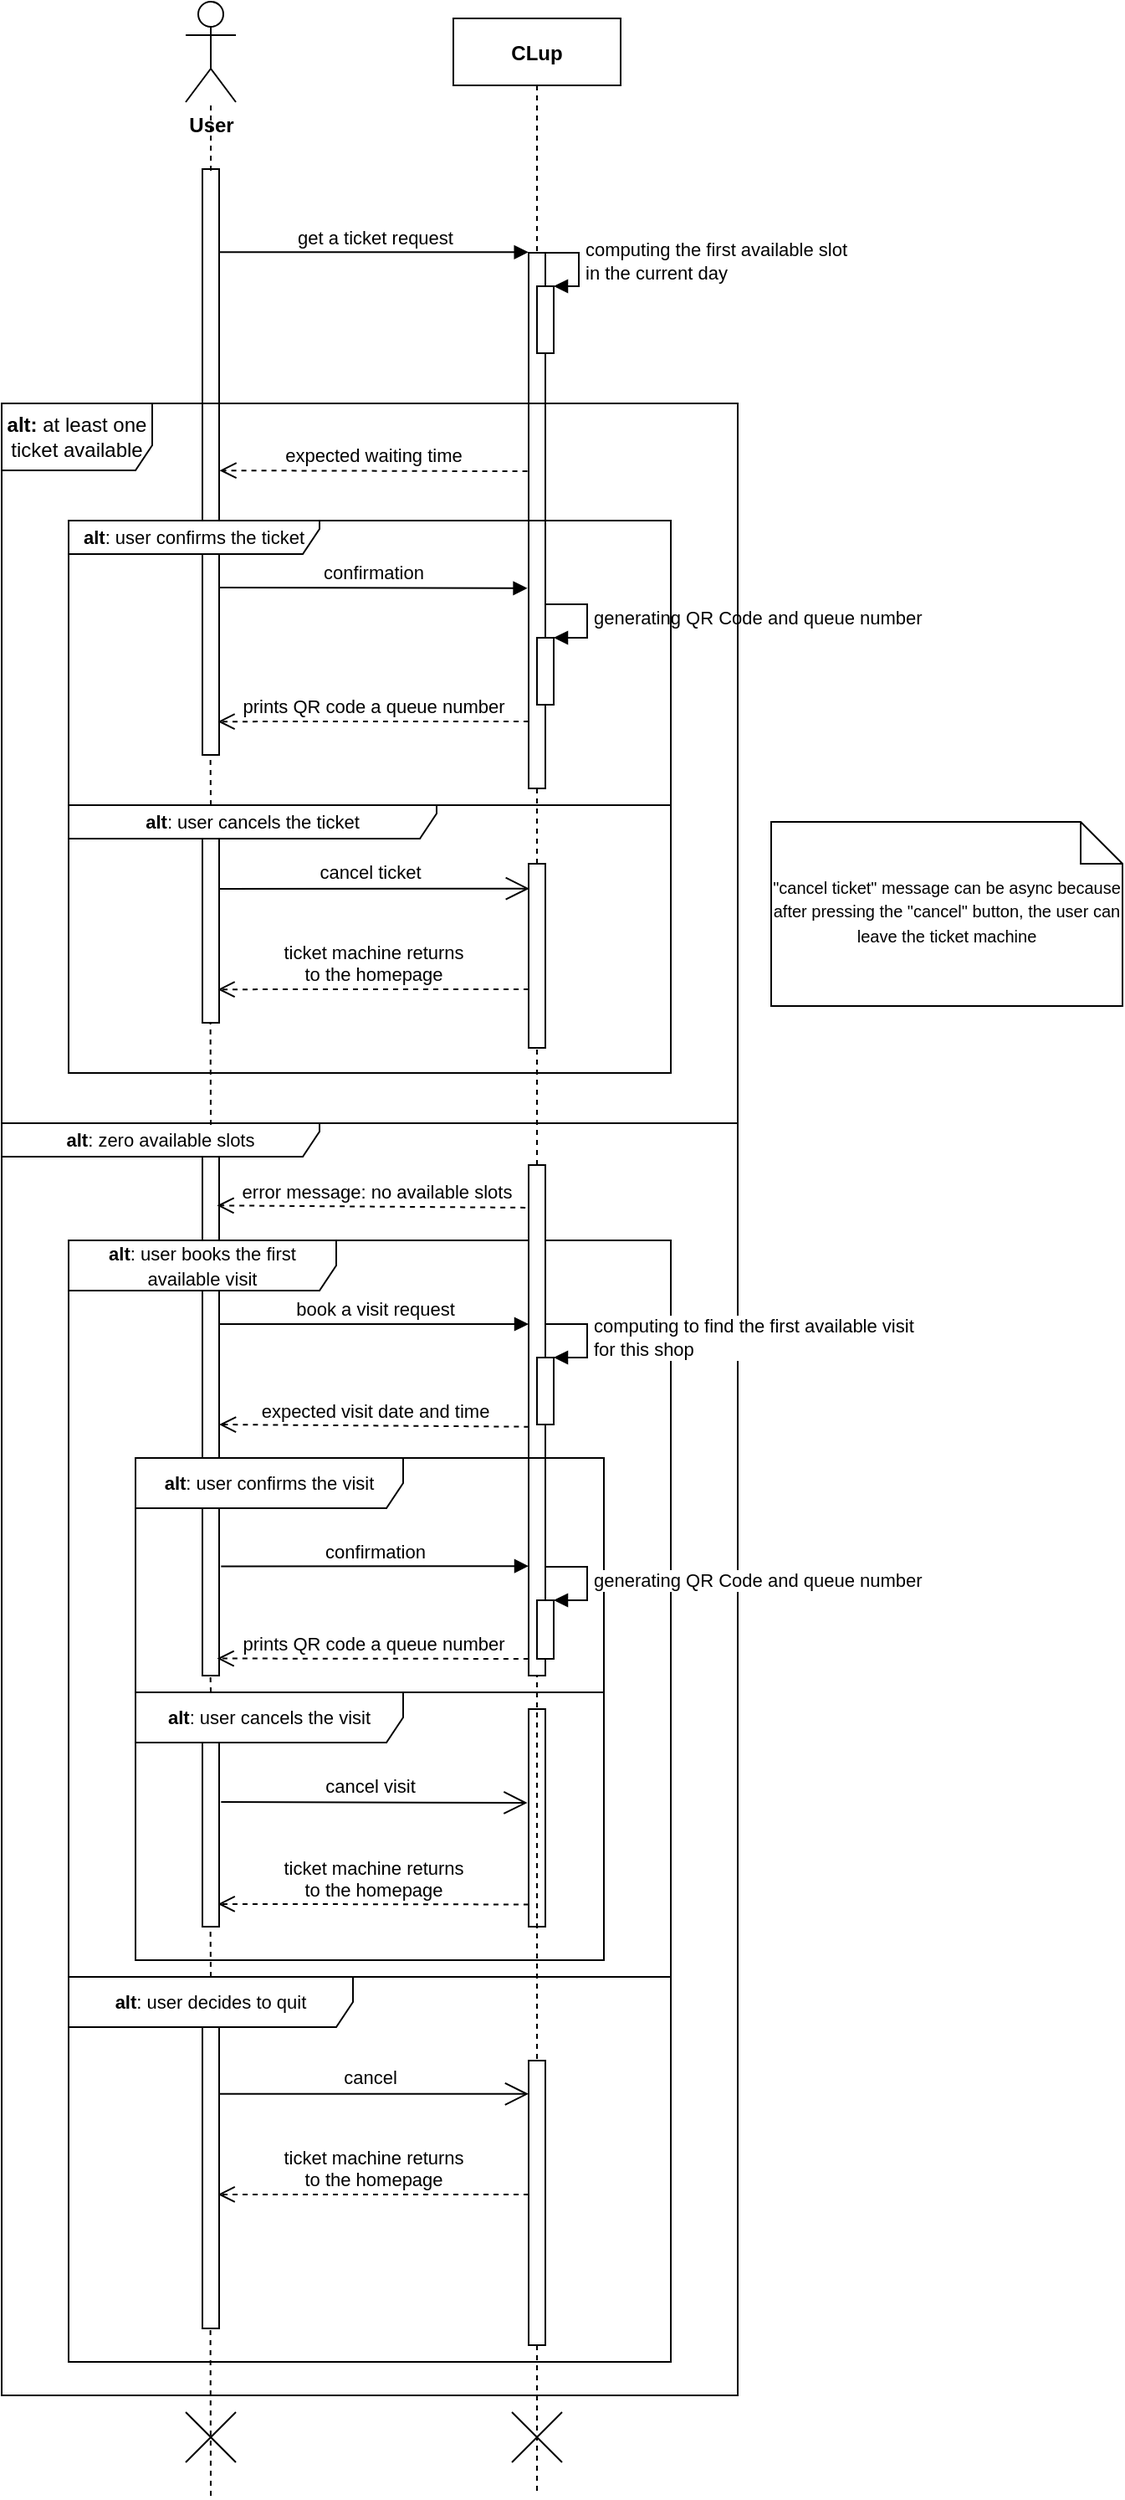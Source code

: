 <mxfile version="13.10.6" type="device"><diagram id="Xy06H6J3b1NjJzIEtmk2" name="Page-1"><mxGraphModel dx="1166" dy="629" grid="1" gridSize="10" guides="1" tooltips="1" connect="1" arrows="1" fold="1" page="1" pageScale="1" pageWidth="827" pageHeight="1169" math="0" shadow="0"><root><mxCell id="0"/><mxCell id="1" parent="0"/><mxCell id="Pmk7W9zxHr3FjEG6qm5b-41" value="" style="html=1;points=[];perimeter=orthogonalPerimeter;fillColor=none;" vertex="1" parent="1"><mxGeometry x="250" y="760" width="10" height="310" as="geometry"/></mxCell><mxCell id="qb0nDhDS1b2WqUU28T9N-37" value="&lt;font style=&quot;font-size: 11px&quot;&gt;&lt;b&gt;alt&lt;/b&gt;: zero available slots&lt;/font&gt;" style="shape=umlFrame;whiteSpace=wrap;html=1;width=190;height=20;" parent="1" vertex="1"><mxGeometry x="130" y="740" width="440" height="760" as="geometry"/></mxCell><mxCell id="Pmk7W9zxHr3FjEG6qm5b-39" value="" style="html=1;points=[];perimeter=orthogonalPerimeter;fillColor=none;" vertex="1" parent="1"><mxGeometry x="250" y="170" width="10" height="350" as="geometry"/></mxCell><mxCell id="Pmk7W9zxHr3FjEG6qm5b-13" value="&lt;font style=&quot;font-size: 11px&quot;&gt;&lt;b&gt;alt&lt;/b&gt;: user books the first available visit&lt;/font&gt;" style="shape=umlFrame;whiteSpace=wrap;html=1;width=160;height=30;" vertex="1" parent="1"><mxGeometry x="170" y="810" width="360" height="440" as="geometry"/></mxCell><mxCell id="Pmk7W9zxHr3FjEG6qm5b-21" value="&lt;font style=&quot;font-size: 11px&quot;&gt;&lt;b&gt;alt&lt;/b&gt;: user cancels the visit&lt;/font&gt;" style="shape=umlFrame;whiteSpace=wrap;html=1;width=160;height=30;" vertex="1" parent="1"><mxGeometry x="210" y="1080" width="280" height="160" as="geometry"/></mxCell><mxCell id="qb0nDhDS1b2WqUU28T9N-1" value="CLup" style="shape=umlLifeline;perimeter=lifelinePerimeter;container=1;collapsible=0;recursiveResize=0;rounded=0;shadow=0;strokeWidth=1;fontStyle=1" parent="1" vertex="1"><mxGeometry x="400" y="80" width="100" height="1480" as="geometry"/></mxCell><mxCell id="qb0nDhDS1b2WqUU28T9N-2" value="" style="html=1;points=[];perimeter=orthogonalPerimeter;" parent="qb0nDhDS1b2WqUU28T9N-1" vertex="1"><mxGeometry x="45" y="140" width="10" height="320" as="geometry"/></mxCell><mxCell id="qb0nDhDS1b2WqUU28T9N-7" value="" style="html=1;points=[];perimeter=orthogonalPerimeter;" parent="qb0nDhDS1b2WqUU28T9N-1" vertex="1"><mxGeometry x="45" y="1060" width="10" as="geometry"/></mxCell><mxCell id="qb0nDhDS1b2WqUU28T9N-8" value="" style="shape=umlDestroy;" parent="qb0nDhDS1b2WqUU28T9N-1" vertex="1"><mxGeometry x="35" y="1430" width="30" height="30" as="geometry"/></mxCell><mxCell id="qb0nDhDS1b2WqUU28T9N-46" value="" style="html=1;points=[];perimeter=orthogonalPerimeter;" parent="qb0nDhDS1b2WqUU28T9N-1" vertex="1"><mxGeometry x="50" y="160" width="10" height="40" as="geometry"/></mxCell><mxCell id="qb0nDhDS1b2WqUU28T9N-47" value="computing the first available slot&lt;br&gt;in the current day" style="edgeStyle=orthogonalEdgeStyle;html=1;align=left;spacingLeft=2;endArrow=block;rounded=0;entryX=1;entryY=0;" parent="qb0nDhDS1b2WqUU28T9N-1" target="qb0nDhDS1b2WqUU28T9N-46" edge="1"><mxGeometry relative="1" as="geometry"><mxPoint x="50" y="140" as="sourcePoint"/><Array as="points"><mxPoint x="75" y="140"/></Array></mxGeometry></mxCell><mxCell id="qb0nDhDS1b2WqUU28T9N-51" value="generating QR Code and queue number" style="edgeStyle=orthogonalEdgeStyle;html=1;align=left;spacingLeft=2;endArrow=block;rounded=0;entryX=1;entryY=0;" parent="qb0nDhDS1b2WqUU28T9N-1" target="qb0nDhDS1b2WqUU28T9N-50" edge="1"><mxGeometry relative="1" as="geometry"><mxPoint x="55" y="350" as="sourcePoint"/><Array as="points"><mxPoint x="80" y="350"/></Array></mxGeometry></mxCell><mxCell id="qb0nDhDS1b2WqUU28T9N-50" value="" style="html=1;points=[];perimeter=orthogonalPerimeter;" parent="qb0nDhDS1b2WqUU28T9N-1" vertex="1"><mxGeometry x="50" y="370" width="10" height="40" as="geometry"/></mxCell><mxCell id="Pmk7W9zxHr3FjEG6qm5b-49" value="" style="html=1;points=[];perimeter=orthogonalPerimeter;fillColor=none;" vertex="1" parent="qb0nDhDS1b2WqUU28T9N-1"><mxGeometry x="45" y="1010" width="10" height="130" as="geometry"/></mxCell><mxCell id="qb0nDhDS1b2WqUU28T9N-10" value="get a ticket request" style="html=1;verticalAlign=bottom;endArrow=block;entryX=-0.014;entryY=-0.001;entryDx=0;entryDy=0;entryPerimeter=0;" parent="1" target="qb0nDhDS1b2WqUU28T9N-2" edge="1"><mxGeometry width="80" relative="1" as="geometry"><mxPoint x="260" y="219.68" as="sourcePoint"/><mxPoint x="420" y="216" as="targetPoint"/></mxGeometry></mxCell><mxCell id="qb0nDhDS1b2WqUU28T9N-23" value="" style="shape=umlDestroy;" parent="1" vertex="1"><mxGeometry x="240" y="1510" width="30" height="30" as="geometry"/></mxCell><mxCell id="qb0nDhDS1b2WqUU28T9N-48" value="expected waiting time" style="html=1;verticalAlign=bottom;endArrow=open;dashed=1;endSize=8;strokeColor=#000000;entryX=1.033;entryY=0.405;entryDx=0;entryDy=0;entryPerimeter=0;exitX=-0.071;exitY=0.408;exitDx=0;exitDy=0;exitPerimeter=0;" parent="1" edge="1" source="qb0nDhDS1b2WqUU28T9N-2"><mxGeometry relative="1" as="geometry"><mxPoint x="410" y="350" as="sourcePoint"/><mxPoint x="260.22" y="350.07" as="targetPoint"/></mxGeometry></mxCell><mxCell id="qb0nDhDS1b2WqUU28T9N-49" value="confirmation" style="html=1;verticalAlign=bottom;endArrow=block;entryX=-0.071;entryY=0.234;entryDx=0;entryDy=0;entryPerimeter=0;" parent="1" edge="1"><mxGeometry width="80" relative="1" as="geometry"><mxPoint x="260" y="420" as="sourcePoint"/><mxPoint x="444.29" y="420.42" as="targetPoint"/></mxGeometry></mxCell><mxCell id="qb0nDhDS1b2WqUU28T9N-52" value="prints QR code a queue number" style="html=1;verticalAlign=bottom;endArrow=open;dashed=1;endSize=8;strokeColor=#000000;entryX=1.033;entryY=0.405;entryDx=0;entryDy=0;entryPerimeter=0;" parent="1" edge="1"><mxGeometry relative="1" as="geometry"><mxPoint x="445" y="500" as="sourcePoint"/><mxPoint x="259.22" y="500.07" as="targetPoint"/></mxGeometry></mxCell><mxCell id="Pmk7W9zxHr3FjEG6qm5b-3" value="" style="html=1;points=[];perimeter=orthogonalPerimeter;" vertex="1" parent="1"><mxGeometry x="445" y="585" width="10" height="110" as="geometry"/></mxCell><mxCell id="Pmk7W9zxHr3FjEG6qm5b-5" value="ticket machine returns &lt;br&gt;to the homepage" style="html=1;verticalAlign=bottom;endArrow=open;dashed=1;endSize=8;strokeColor=#000000;entryX=1.033;entryY=0.405;entryDx=0;entryDy=0;entryPerimeter=0;" edge="1" parent="1"><mxGeometry relative="1" as="geometry"><mxPoint x="445" y="660" as="sourcePoint"/><mxPoint x="259.22" y="660.07" as="targetPoint"/></mxGeometry></mxCell><mxCell id="Pmk7W9zxHr3FjEG6qm5b-8" value="" style="endArrow=open;endFill=1;endSize=12;html=1;entryX=0.043;entryY=0.135;entryDx=0;entryDy=0;entryPerimeter=0;" edge="1" parent="1" target="Pmk7W9zxHr3FjEG6qm5b-3"><mxGeometry width="160" relative="1" as="geometry"><mxPoint x="260" y="600" as="sourcePoint"/><mxPoint x="420" y="600" as="targetPoint"/></mxGeometry></mxCell><mxCell id="Pmk7W9zxHr3FjEG6qm5b-9" value="cancel ticket" style="edgeLabel;html=1;align=center;verticalAlign=middle;resizable=0;points=[];" vertex="1" connectable="0" parent="Pmk7W9zxHr3FjEG6qm5b-8"><mxGeometry x="-0.14" y="1" relative="1" as="geometry"><mxPoint x="10" y="-8.94" as="offset"/></mxGeometry></mxCell><mxCell id="Pmk7W9zxHr3FjEG6qm5b-11" value="&lt;font style=&quot;font-size: 10px&quot;&gt;&quot;cancel ticket&quot; message can be async because after pressing the &quot;cancel&quot; button, the user can leave the ticket machine&lt;/font&gt;" style="shape=note2;boundedLbl=1;whiteSpace=wrap;html=1;size=25;verticalAlign=top;align=center;" vertex="1" parent="1"><mxGeometry x="590" y="560" width="210" height="110" as="geometry"/></mxCell><mxCell id="Pmk7W9zxHr3FjEG6qm5b-12" value="error message: no available slots" style="html=1;verticalAlign=bottom;endArrow=open;dashed=1;endSize=8;strokeColor=#000000;entryX=0.871;entryY=0.465;entryDx=0;entryDy=0;entryPerimeter=0;exitX=-0.071;exitY=0.408;exitDx=0;exitDy=0;exitPerimeter=0;" edge="1" parent="1"><mxGeometry relative="1" as="geometry"><mxPoint x="449.07" y="790.49" as="sourcePoint"/><mxPoint x="258.71" y="789.15" as="targetPoint"/></mxGeometry></mxCell><mxCell id="Pmk7W9zxHr3FjEG6qm5b-14" value="book a visit request" style="html=1;verticalAlign=bottom;endArrow=block;" edge="1" parent="1" target="Pmk7W9zxHr3FjEG6qm5b-15"><mxGeometry width="80" relative="1" as="geometry"><mxPoint x="260" y="860" as="sourcePoint"/><mxPoint x="445" y="880.0" as="targetPoint"/></mxGeometry></mxCell><mxCell id="Pmk7W9zxHr3FjEG6qm5b-15" value="" style="html=1;points=[];perimeter=orthogonalPerimeter;" vertex="1" parent="1"><mxGeometry x="445" y="765" width="10" height="305" as="geometry"/></mxCell><mxCell id="Pmk7W9zxHr3FjEG6qm5b-17" value="expected visit date and time" style="html=1;verticalAlign=bottom;endArrow=open;dashed=1;endSize=8;strokeColor=#000000;exitX=-0.071;exitY=0.408;exitDx=0;exitDy=0;exitPerimeter=0;" edge="1" parent="1"><mxGeometry relative="1" as="geometry"><mxPoint x="445.18" y="921.34" as="sourcePoint"/><mxPoint x="260" y="920" as="targetPoint"/></mxGeometry></mxCell><mxCell id="Pmk7W9zxHr3FjEG6qm5b-18" value="&lt;font style=&quot;font-size: 11px&quot;&gt;&lt;b&gt;alt&lt;/b&gt;: user confirms the visit&lt;/font&gt;" style="shape=umlFrame;whiteSpace=wrap;html=1;width=160;height=30;" vertex="1" parent="1"><mxGeometry x="210" y="940" width="280" height="140" as="geometry"/></mxCell><mxCell id="Pmk7W9zxHr3FjEG6qm5b-19" value="confirmation" style="html=1;verticalAlign=bottom;endArrow=block;entryX=-0.1;entryY=0.258;entryDx=0;entryDy=0;entryPerimeter=0;" edge="1" parent="1"><mxGeometry width="80" relative="1" as="geometry"><mxPoint x="261.14" y="1004.77" as="sourcePoint"/><mxPoint x="445" y="1004.58" as="targetPoint"/></mxGeometry></mxCell><mxCell id="Pmk7W9zxHr3FjEG6qm5b-20" value="prints QR code a queue number" style="html=1;verticalAlign=bottom;endArrow=open;dashed=1;endSize=8;strokeColor=#000000;entryX=0.876;entryY=0.967;entryDx=0;entryDy=0;entryPerimeter=0;exitX=0.839;exitY=0.857;exitDx=0;exitDy=0;exitPerimeter=0;" edge="1" parent="1" source="Pmk7W9zxHr3FjEG6qm5b-18" target="Pmk7W9zxHr3FjEG6qm5b-41"><mxGeometry relative="1" as="geometry"><mxPoint x="445" y="1039.58" as="sourcePoint"/><mxPoint x="259.22" y="1039.65" as="targetPoint"/></mxGeometry></mxCell><mxCell id="Pmk7W9zxHr3FjEG6qm5b-22" value="" style="endArrow=open;endFill=1;endSize=12;html=1;exitX=1.117;exitY=0.737;exitDx=0;exitDy=0;exitPerimeter=0;entryX=-0.072;entryY=0.431;entryDx=0;entryDy=0;entryPerimeter=0;" edge="1" parent="1" target="Pmk7W9zxHr3FjEG6qm5b-49"><mxGeometry width="160" relative="1" as="geometry"><mxPoint x="261.17" y="1145.47" as="sourcePoint"/><mxPoint x="430" y="1145" as="targetPoint"/></mxGeometry></mxCell><mxCell id="Pmk7W9zxHr3FjEG6qm5b-23" value="cancel visit" style="edgeLabel;html=1;align=center;verticalAlign=middle;resizable=0;points=[];" vertex="1" connectable="0" parent="Pmk7W9zxHr3FjEG6qm5b-22"><mxGeometry x="-0.14" y="1" relative="1" as="geometry"><mxPoint x="10.43" y="-8.94" as="offset"/></mxGeometry></mxCell><mxCell id="Pmk7W9zxHr3FjEG6qm5b-24" value="ticket machine returns &lt;br&gt;to the homepage" style="html=1;verticalAlign=bottom;endArrow=open;dashed=1;endSize=8;strokeColor=#000000;entryX=0.248;entryY=0.901;entryDx=0;entryDy=0;entryPerimeter=0;exitX=-0.003;exitY=0.898;exitDx=0;exitDy=0;exitPerimeter=0;" edge="1" parent="1" source="Pmk7W9zxHr3FjEG6qm5b-49" target="Pmk7W9zxHr3FjEG6qm5b-13"><mxGeometry relative="1" as="geometry"><mxPoint x="440" y="1206" as="sourcePoint"/><mxPoint x="259.22" y="1160.07" as="targetPoint"/></mxGeometry></mxCell><mxCell id="Pmk7W9zxHr3FjEG6qm5b-25" value="&lt;font style=&quot;font-size: 11px&quot;&gt;&lt;b&gt;alt&lt;/b&gt;: user decides to quit&lt;/font&gt;" style="shape=umlFrame;whiteSpace=wrap;html=1;width=170;height=30;" vertex="1" parent="1"><mxGeometry x="170" y="1250" width="360" height="230" as="geometry"/></mxCell><mxCell id="Pmk7W9zxHr3FjEG6qm5b-27" value="" style="html=1;points=[];perimeter=orthogonalPerimeter;" vertex="1" parent="1"><mxGeometry x="445" y="1300" width="10" height="170" as="geometry"/></mxCell><mxCell id="Pmk7W9zxHr3FjEG6qm5b-28" value="" style="endArrow=open;endFill=1;endSize=12;html=1;exitX=0.249;exitY=0.304;exitDx=0;exitDy=0;exitPerimeter=0;" edge="1" parent="1" source="Pmk7W9zxHr3FjEG6qm5b-25" target="Pmk7W9zxHr3FjEG6qm5b-27"><mxGeometry width="160" relative="1" as="geometry"><mxPoint x="259.57" y="1274.73" as="sourcePoint"/><mxPoint x="445" y="1274.58" as="targetPoint"/></mxGeometry></mxCell><mxCell id="Pmk7W9zxHr3FjEG6qm5b-29" value="cancel" style="edgeLabel;html=1;align=center;verticalAlign=middle;resizable=0;points=[];" vertex="1" connectable="0" parent="Pmk7W9zxHr3FjEG6qm5b-28"><mxGeometry x="-0.14" y="1" relative="1" as="geometry"><mxPoint x="10.43" y="-8.94" as="offset"/></mxGeometry></mxCell><mxCell id="Pmk7W9zxHr3FjEG6qm5b-30" value="ticket machine returns &lt;br&gt;to the homepage" style="html=1;verticalAlign=bottom;endArrow=open;dashed=1;endSize=8;strokeColor=#000000;entryX=0.248;entryY=0.565;entryDx=0;entryDy=0;entryPerimeter=0;" edge="1" parent="1" source="Pmk7W9zxHr3FjEG6qm5b-27" target="Pmk7W9zxHr3FjEG6qm5b-25"><mxGeometry relative="1" as="geometry"><mxPoint x="445" y="1320.0" as="sourcePoint"/><mxPoint x="259.22" y="1320.07" as="targetPoint"/></mxGeometry></mxCell><mxCell id="qb0nDhDS1b2WqUU28T9N-38" value="&lt;font style=&quot;font-size: 11px&quot;&gt;&lt;b&gt;alt&lt;/b&gt;: user cancels the ticket&lt;/font&gt;" style="shape=umlFrame;whiteSpace=wrap;html=1;width=220;height=20;" parent="1" vertex="1"><mxGeometry x="170" y="550" width="360" height="160" as="geometry"/></mxCell><mxCell id="Pmk7W9zxHr3FjEG6qm5b-35" value="generating QR Code and queue number" style="edgeStyle=orthogonalEdgeStyle;html=1;align=left;spacingLeft=2;endArrow=block;rounded=0;entryX=1;entryY=0;" edge="1" parent="1" target="Pmk7W9zxHr3FjEG6qm5b-36"><mxGeometry relative="1" as="geometry"><mxPoint x="455" y="1005" as="sourcePoint"/><Array as="points"><mxPoint x="480" y="1005"/></Array></mxGeometry></mxCell><mxCell id="Pmk7W9zxHr3FjEG6qm5b-36" value="" style="html=1;points=[];perimeter=orthogonalPerimeter;" vertex="1" parent="1"><mxGeometry x="450" y="1025" width="10" height="35" as="geometry"/></mxCell><mxCell id="Pmk7W9zxHr3FjEG6qm5b-37" value="computing to find the first available visit&lt;br&gt;for this shop" style="edgeStyle=orthogonalEdgeStyle;html=1;align=left;spacingLeft=2;endArrow=block;rounded=0;entryX=1;entryY=0;" edge="1" parent="1" target="Pmk7W9zxHr3FjEG6qm5b-38"><mxGeometry relative="1" as="geometry"><mxPoint x="455" y="860" as="sourcePoint"/><Array as="points"><mxPoint x="480" y="860"/></Array></mxGeometry></mxCell><mxCell id="Pmk7W9zxHr3FjEG6qm5b-38" value="" style="html=1;points=[];perimeter=orthogonalPerimeter;" vertex="1" parent="1"><mxGeometry x="450" y="880" width="10" height="40" as="geometry"/></mxCell><mxCell id="qb0nDhDS1b2WqUU28T9N-36" value="&lt;font style=&quot;font-size: 11px&quot;&gt;&lt;b&gt;alt&lt;/b&gt;: user confirms the ticket&lt;/font&gt;" style="shape=umlFrame;whiteSpace=wrap;html=1;width=150;height=20;" parent="1" vertex="1"><mxGeometry x="170" y="380" width="360" height="170" as="geometry"/></mxCell><mxCell id="Pmk7W9zxHr3FjEG6qm5b-40" value="" style="html=1;points=[];perimeter=orthogonalPerimeter;fillColor=none;" vertex="1" parent="1"><mxGeometry x="250" y="570" width="10" height="110" as="geometry"/></mxCell><mxCell id="Pmk7W9zxHr3FjEG6qm5b-42" value="" style="html=1;points=[];perimeter=orthogonalPerimeter;fillColor=none;" vertex="1" parent="1"><mxGeometry x="250" y="1110" width="10" height="110" as="geometry"/></mxCell><mxCell id="Pmk7W9zxHr3FjEG6qm5b-43" value="" style="html=1;points=[];perimeter=orthogonalPerimeter;fillColor=none;" vertex="1" parent="1"><mxGeometry x="250" y="1280" width="10" height="180" as="geometry"/></mxCell><mxCell id="Pmk7W9zxHr3FjEG6qm5b-46" value="&lt;b&gt;User&lt;/b&gt;" style="shape=umlActor;verticalLabelPosition=bottom;verticalAlign=top;html=1;fillColor=none;" vertex="1" parent="1"><mxGeometry x="240" y="70" width="30" height="60" as="geometry"/></mxCell><mxCell id="Pmk7W9zxHr3FjEG6qm5b-50" value="&lt;b&gt;alt:&lt;/b&gt; at least one ticket available" style="shape=umlFrame;whiteSpace=wrap;html=1;fillColor=none;width=90;height=40;" vertex="1" parent="1"><mxGeometry x="130" y="310" width="440" height="430" as="geometry"/></mxCell><mxCell id="Pmk7W9zxHr3FjEG6qm5b-51" value="" style="endArrow=none;dashed=1;html=1;" edge="1" parent="1" target="Pmk7W9zxHr3FjEG6qm5b-46"><mxGeometry width="50" height="50" relative="1" as="geometry"><mxPoint x="255" y="171" as="sourcePoint"/><mxPoint x="250" y="150" as="targetPoint"/></mxGeometry></mxCell><mxCell id="Pmk7W9zxHr3FjEG6qm5b-53" value="" style="endArrow=none;dashed=1;html=1;" edge="1" parent="1"><mxGeometry width="50" height="50" relative="1" as="geometry"><mxPoint x="255" y="550" as="sourcePoint"/><mxPoint x="254.8" y="520" as="targetPoint"/></mxGeometry></mxCell><mxCell id="Pmk7W9zxHr3FjEG6qm5b-54" value="" style="endArrow=none;dashed=1;html=1;" edge="1" parent="1"><mxGeometry width="50" height="50" relative="1" as="geometry"><mxPoint x="255" y="741" as="sourcePoint"/><mxPoint x="254.8" y="680" as="targetPoint"/></mxGeometry></mxCell><mxCell id="Pmk7W9zxHr3FjEG6qm5b-55" value="" style="endArrow=none;dashed=1;html=1;" edge="1" parent="1"><mxGeometry width="50" height="50" relative="1" as="geometry"><mxPoint x="255" y="1080" as="sourcePoint"/><mxPoint x="254.8" y="1070" as="targetPoint"/></mxGeometry></mxCell><mxCell id="Pmk7W9zxHr3FjEG6qm5b-57" value="" style="endArrow=none;dashed=1;html=1;" edge="1" parent="1"><mxGeometry width="50" height="50" relative="1" as="geometry"><mxPoint x="255" y="1250" as="sourcePoint"/><mxPoint x="254.8" y="1220" as="targetPoint"/></mxGeometry></mxCell><mxCell id="Pmk7W9zxHr3FjEG6qm5b-58" value="" style="endArrow=none;dashed=1;html=1;" edge="1" parent="1"><mxGeometry width="50" height="50" relative="1" as="geometry"><mxPoint x="255" y="1560" as="sourcePoint"/><mxPoint x="254.8" y="1460" as="targetPoint"/></mxGeometry></mxCell></root></mxGraphModel></diagram></mxfile>